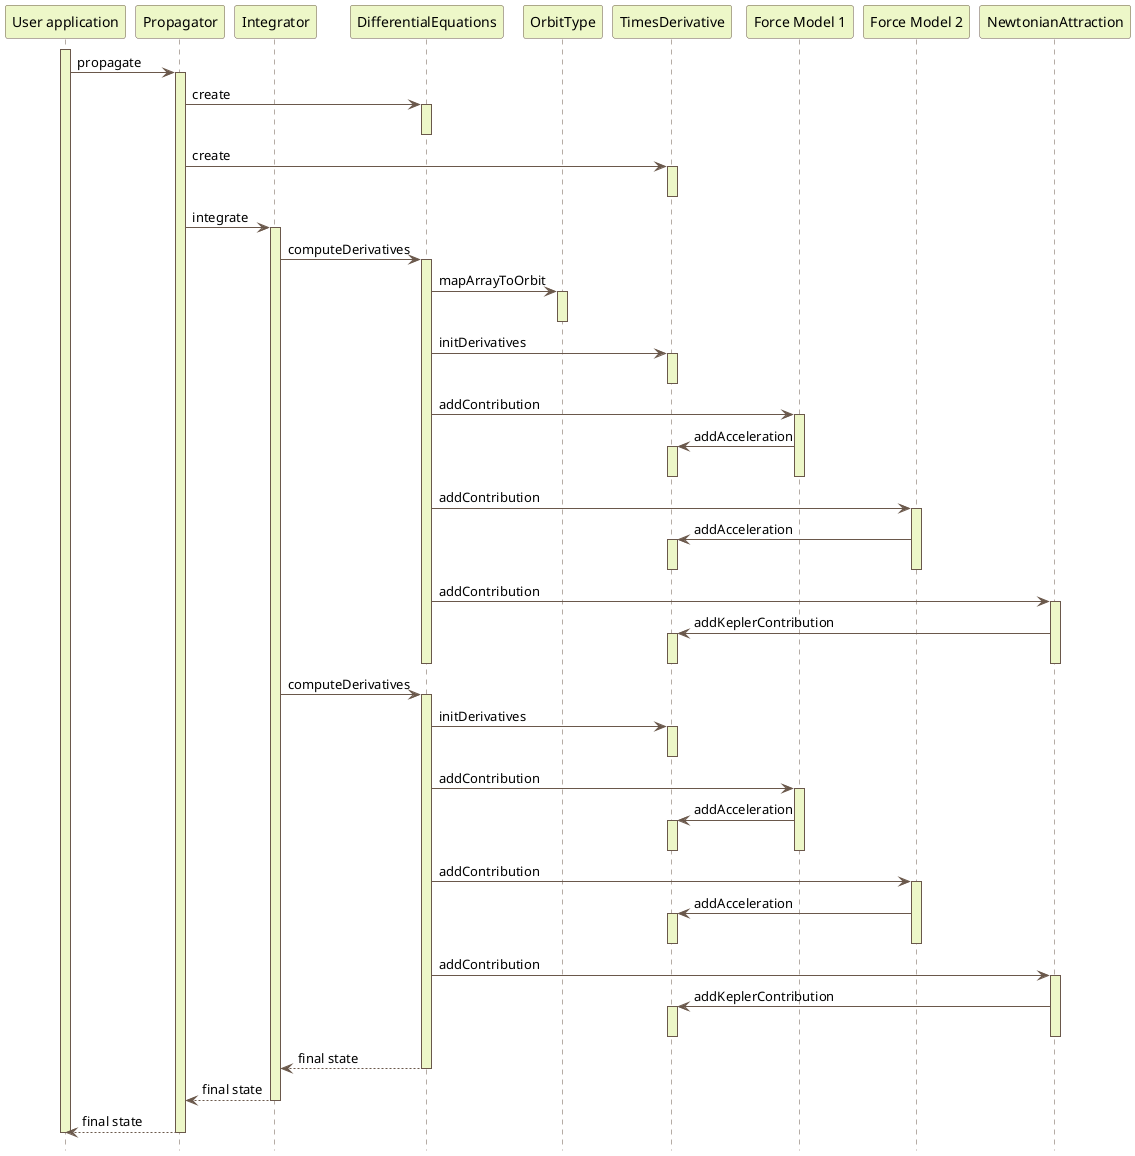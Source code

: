 ' Copyright 2002-2012 CS Systèmes d'Information
' Licensed to CS Systèmes d'Information (CS) under one or more
' contributor license agreements.  See the NOTICE file distributed with
' this work for additional information regarding copyright ownership.
' CS licenses this file to You under the Apache License, Version 2.0
' (the "License"); you may not use this file except in compliance with
' the License.  You may obtain a copy of the License at
'
'   http://www.apache.org/licenses/LICENSE-2.0
'
' Unless required by applicable law or agreed to in writing, software
' distributed under the License is distributed on an "AS IS" BASIS,
' WITHOUT WARRANTIES OR CONDITIONS OF ANY KIND, either express or implied.
' See the License for the specific language governing permissions and
' limitations under the License.
 
@startuml

  skinparam svek                                true
  skinparam NoteBackgroundColor                 #F3EFEB
  skinparam NoteBorderColor                     #691616
  skinparam NoteFontColor                       #691616
  skinparam SequenceActorBorderColor            #6A584B
  skinparam SequenceParticipantBackgroundColor  #EDF7C8
  skinparam SequenceParticipantBorderColor      #6A584B
  skinparam SequenceLifeLineBackgroundColor     #EDF7C8
  skinparam SequenceLifeLineBorderColor         #6A584B
  skinparam SequenceArrowColor                  #6A584B
  skinparam SequenceBorderColor                 #6A584B
  skinparam SequenceFontSize                    11

  hide footbox

  participant "User application" as U
  participant Propagator
  participant Integrator
  participant DifferentialEquations
  participant OrbitType
  participant TimesDerivative
  participant "Force Model 1" as F1
  participant "Force Model 2" as F2
  participant NewtonianAttraction

  activate U
  U          -> Propagator : propagate
    activate Propagator
    Propagator -> DifferentialEquations : create
      activate DifferentialEquations
      deactivate DifferentialEquations
    Propagator -> TimesDerivative : create
      activate TimesDerivative
      deactivate TimesDerivative
    Propagator -> Integrator : integrate
      activate Integrator
      Integrator -> DifferentialEquations : computeDerivatives
        activate DifferentialEquations
        DifferentialEquations -> OrbitType : mapArrayToOrbit
          activate OrbitType
          deactivate OrbitType
        DifferentialEquations -> TimesDerivative : initDerivatives
          activate TimesDerivative
          deactivate TimesDerivative
        DifferentialEquations -> F1 : addContribution
          activate F1
          F1 -> TimesDerivative : addAcceleration
            activate TimesDerivative
            deactivate TimesDerivative
          deactivate F1
        DifferentialEquations -> F2 : addContribution
          activate F2
          F2 -> TimesDerivative : addAcceleration
            activate TimesDerivative
            deactivate TimesDerivative
          deactivate F2
        DifferentialEquations -> NewtonianAttraction : addContribution
          activate NewtonianAttraction
          NewtonianAttraction -> TimesDerivative : addKeplerContribution
            activate TimesDerivative
            deactivate TimesDerivative
          deactivate NewtonianAttraction
        deactivate DifferentialEquations
      Integrator -> DifferentialEquations : computeDerivatives
        activate DifferentialEquations
        DifferentialEquations -> TimesDerivative : initDerivatives
          activate TimesDerivative
          deactivate TimesDerivative
        DifferentialEquations -> F1 : addContribution
          activate F1
          F1 -> TimesDerivative : addAcceleration
            activate TimesDerivative
            deactivate TimesDerivative
          deactivate F1
        DifferentialEquations -> F2 : addContribution
          activate F2
          F2 -> TimesDerivative : addAcceleration
            activate TimesDerivative
            deactivate TimesDerivative
          deactivate F2
        DifferentialEquations -> NewtonianAttraction : addContribution
          activate NewtonianAttraction
          NewtonianAttraction -> TimesDerivative : addKeplerContribution
            activate TimesDerivative
            deactivate TimesDerivative
          deactivate NewtonianAttraction
        DifferentialEquations --> Integrator : final state
        deactivate DifferentialEquations
      Integrator --> Propagator : final state
      deactivate Integrator
    Propagator --> U : final state
    deactivate Propagator
  deactivate U

@enduml
